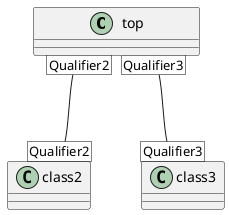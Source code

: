 {
  "sha1": "7vm271jglkqoc6i2o5upnrcqb8wcim0",
  "insertion": {
    "when": "2024-05-30T20:48:21.286Z",
    "url": "https://forum.plantuml.net/16397/add-qualified-associations-to-class-diagrams",
    "user": "plantuml@gmail.com"
  }
}
@startuml
class top
class class2
class class3

top [Qualifier2] -- [Qualifier2] class2
top [Qualifier3] -- [Qualifier3] class3
@enduml

